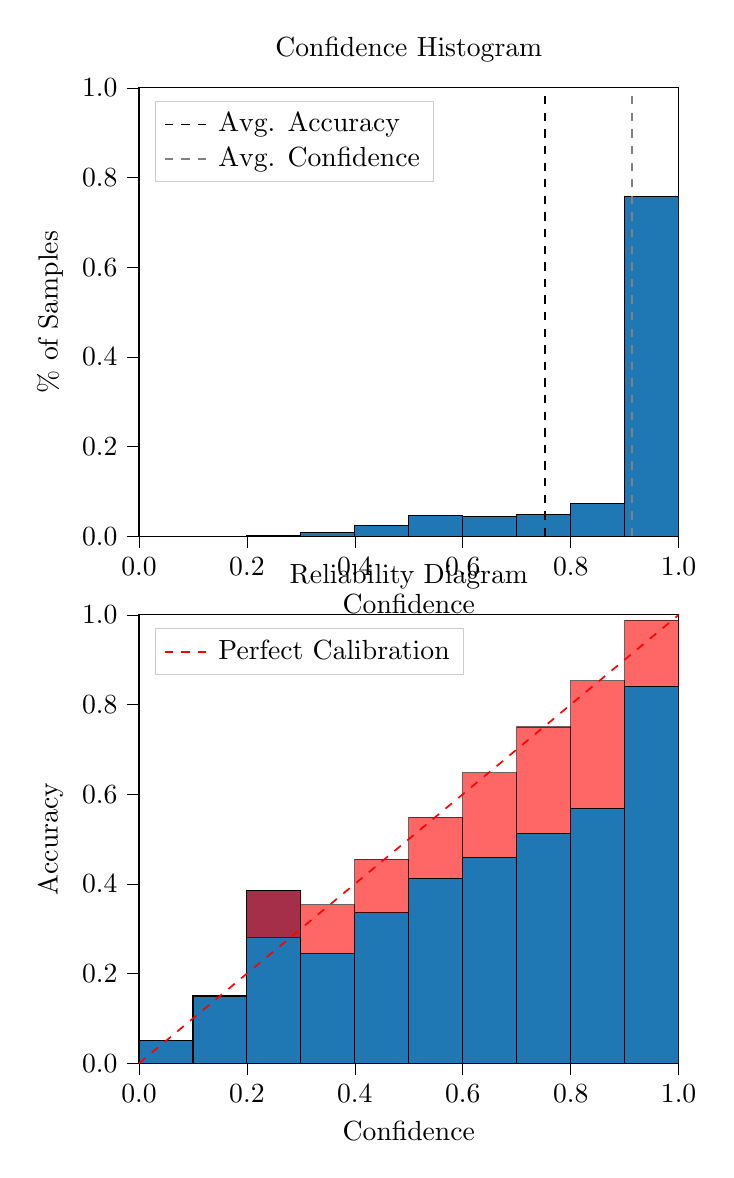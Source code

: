 % This file was created by tikzplotlib v0.9.8.
\begin{tikzpicture}

\definecolor{color0}{rgb}{0.122,0.467,0.706}

\begin{groupplot}[group style={group size=1 by 2}]
\nextgroupplot[
legend cell align={left},
legend style={
  fill opacity=0.8,
  draw opacity=1,
  text opacity=1,
  at={(0.03,0.97)},
  anchor=north west,
  draw=white!80!black
},
tick align=outside,
tick pos=left,
title={Confidence Histogram},
x grid style={white!69.02!black},
xlabel={Confidence},
xmin=0, xmax=1,
xtick style={color=black},
xtick={0,0.2,0.4,0.6,0.8,1},
xticklabels={0.0,0.2,0.4,0.6,0.8,1.0},
y grid style={white!69.02!black},
ylabel={\% of Samples},
ymin=0, ymax=1,
ytick style={color=black},
ytick={0,0.2,0.4,0.6,0.8,1},
yticklabels={0.0,0.2,0.4,0.6,0.8,1.0}
]
\draw[draw=black,fill=color0] (axis cs:-6.939e-18,0) rectangle (axis cs:0.1,0);
\draw[draw=black,fill=color0] (axis cs:0.1,0) rectangle (axis cs:0.2,0);
\draw[draw=black,fill=color0] (axis cs:0.2,0) rectangle (axis cs:0.3,0.001);
\draw[draw=black,fill=color0] (axis cs:0.3,0) rectangle (axis cs:0.4,0.009);
\draw[draw=black,fill=color0] (axis cs:0.4,0) rectangle (axis cs:0.5,0.024);
\draw[draw=black,fill=color0] (axis cs:0.5,0) rectangle (axis cs:0.6,0.046);
\draw[draw=black,fill=color0] (axis cs:0.6,0) rectangle (axis cs:0.7,0.043);
\draw[draw=black,fill=color0] (axis cs:0.7,0) rectangle (axis cs:0.8,0.048);
\draw[draw=black,fill=color0] (axis cs:0.8,0) rectangle (axis cs:0.9,0.072);
\draw[draw=black,fill=color0] (axis cs:0.9,0) rectangle (axis cs:1,0.758);
\addplot [semithick, black, dashed]
table {%
0.752 0
0.752 1
};
\addlegendentry{Avg. Accuracy}
\addplot [semithick, white!50.196!black, dashed]
table {%
0.913 0
0.913 1
};
\addlegendentry{Avg. Confidence}

\nextgroupplot[
legend cell align={left},
legend style={
  fill opacity=0.8,
  draw opacity=1,
  text opacity=1,
  at={(0.03,0.97)},
  anchor=north west,
  draw=white!80!black
},
tick align=outside,
tick pos=left,
title={Reliability Diagram},
x grid style={white!69.02!black},
xlabel={Confidence},
xmin=0, xmax=1,
xtick style={color=black},
xtick={0,0.2,0.4,0.6,0.8,1},
xticklabels={0.0,0.2,0.4,0.6,0.8,1.0},
y grid style={white!69.02!black},
ylabel={Accuracy},
ymin=0, ymax=1,
ytick style={color=black},
ytick={0,0.2,0.4,0.6,0.8,1},
yticklabels={0.0,0.2,0.4,0.6,0.8,1.0}
]
\draw[draw=black,fill=color0] (axis cs:-6.939e-18,0) rectangle (axis cs:0.1,0.05);
\draw[draw=black,fill=color0] (axis cs:0.1,0) rectangle (axis cs:0.2,0.15);
\draw[draw=black,fill=color0] (axis cs:0.2,0) rectangle (axis cs:0.3,0.385);
\draw[draw=black,fill=color0] (axis cs:0.3,0) rectangle (axis cs:0.4,0.244);
\draw[draw=black,fill=color0] (axis cs:0.4,0) rectangle (axis cs:0.5,0.336);
\draw[draw=black,fill=color0] (axis cs:0.5,0) rectangle (axis cs:0.6,0.413);
\draw[draw=black,fill=color0] (axis cs:0.6,0) rectangle (axis cs:0.7,0.459);
\draw[draw=black,fill=color0] (axis cs:0.7,0) rectangle (axis cs:0.8,0.513);
\draw[draw=black,fill=color0] (axis cs:0.8,0) rectangle (axis cs:0.9,0.569);
\draw[draw=black,fill=color0] (axis cs:0.9,0) rectangle (axis cs:1,0.841);
\draw[draw=black,fill=red,opacity=0.6] (axis cs:-6.939e-18,0.05) rectangle (axis cs:0.1,0.05);
\draw[draw=black,fill=red,opacity=0.6] (axis cs:0.1,0.15) rectangle (axis cs:0.2,0.15);
\draw[draw=black,fill=red,opacity=0.6] (axis cs:0.2,0.385) rectangle (axis cs:0.3,0.28);
\draw[draw=black,fill=red,opacity=0.6] (axis cs:0.3,0.244) rectangle (axis cs:0.4,0.354);
\draw[draw=black,fill=red,opacity=0.6] (axis cs:0.4,0.336) rectangle (axis cs:0.5,0.455);
\draw[draw=black,fill=red,opacity=0.6] (axis cs:0.5,0.413) rectangle (axis cs:0.6,0.549);
\draw[draw=black,fill=red,opacity=0.6] (axis cs:0.6,0.459) rectangle (axis cs:0.7,0.648);
\draw[draw=black,fill=red,opacity=0.6] (axis cs:0.7,0.513) rectangle (axis cs:0.8,0.75);
\draw[draw=black,fill=red,opacity=0.6] (axis cs:0.8,0.569) rectangle (axis cs:0.9,0.853);
\draw[draw=black,fill=red,opacity=0.6] (axis cs:0.9,0.841) rectangle (axis cs:1,0.988);
\addplot [semithick, red, dashed]
table {%
0 0
1 1
};
\addlegendentry{Perfect Calibration}
\end{groupplot}

\end{tikzpicture}
